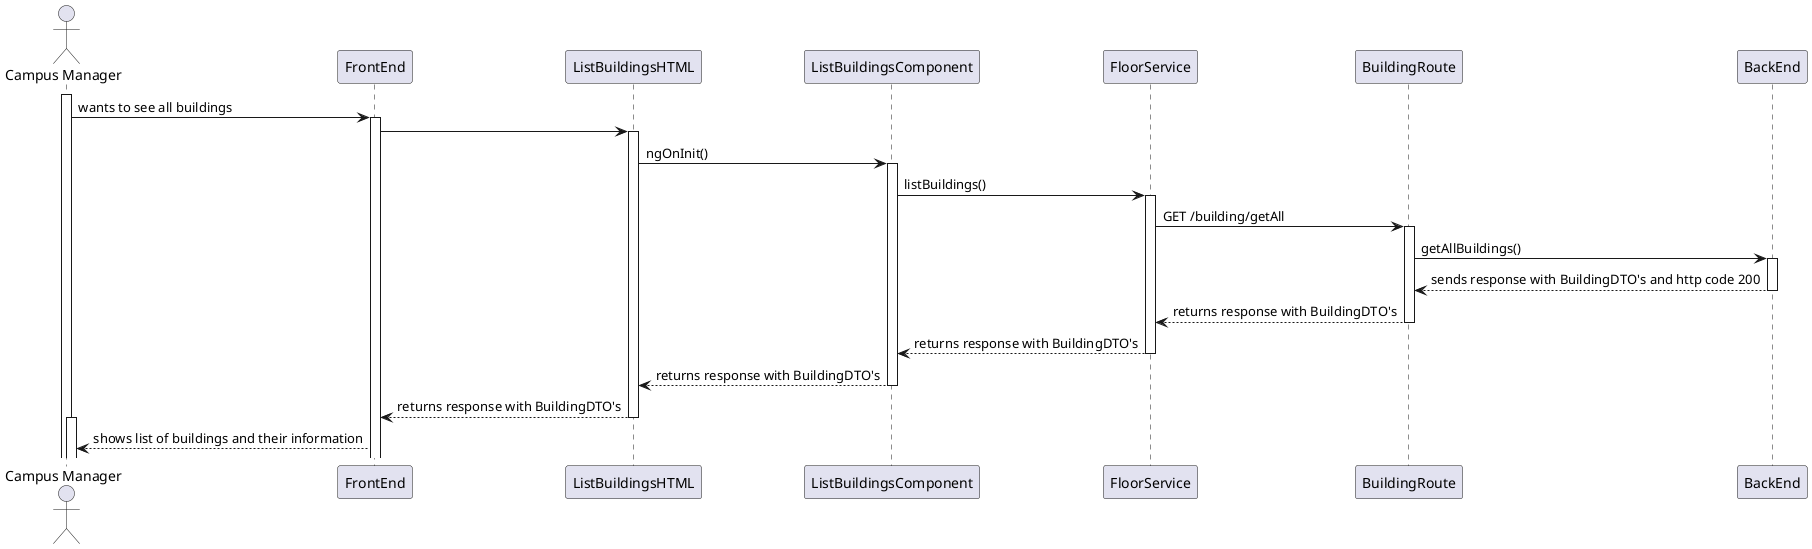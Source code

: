 @startuml To list buildings
actor "Campus Manager" as user
participant "FrontEnd" as FE
participant "ListBuildingsHTML" as HTML
participant "ListBuildingsComponent" as COMP
participant "FloorService" as SERV
participant "BuildingRoute" as ROUTE
participant "BackEnd" as BE

activate user
user -> FE: wants to see all buildings
activate FE
FE -> HTML: 
activate HTML
HTML -> COMP: ngOnInit()
activate COMP
COMP -> SERV: listBuildings()
activate SERV
SERV -> ROUTE: GET /building/getAll
activate ROUTE
ROUTE -> BE: getAllBuildings()
activate BE
BE --> ROUTE: sends response with BuildingDTO's and http code 200
deactivate BE
ROUTE --> SERV: returns response with BuildingDTO's
deactivate ROUTE
SERV --> COMP: returns response with BuildingDTO's
deactivate SERV
COMP --> HTML: returns response with BuildingDTO's
deactivate COMP
HTML --> FE: returns response with BuildingDTO's
deactivate HTML
activate user
FE --> user: shows list of buildings and their information



@enduml
